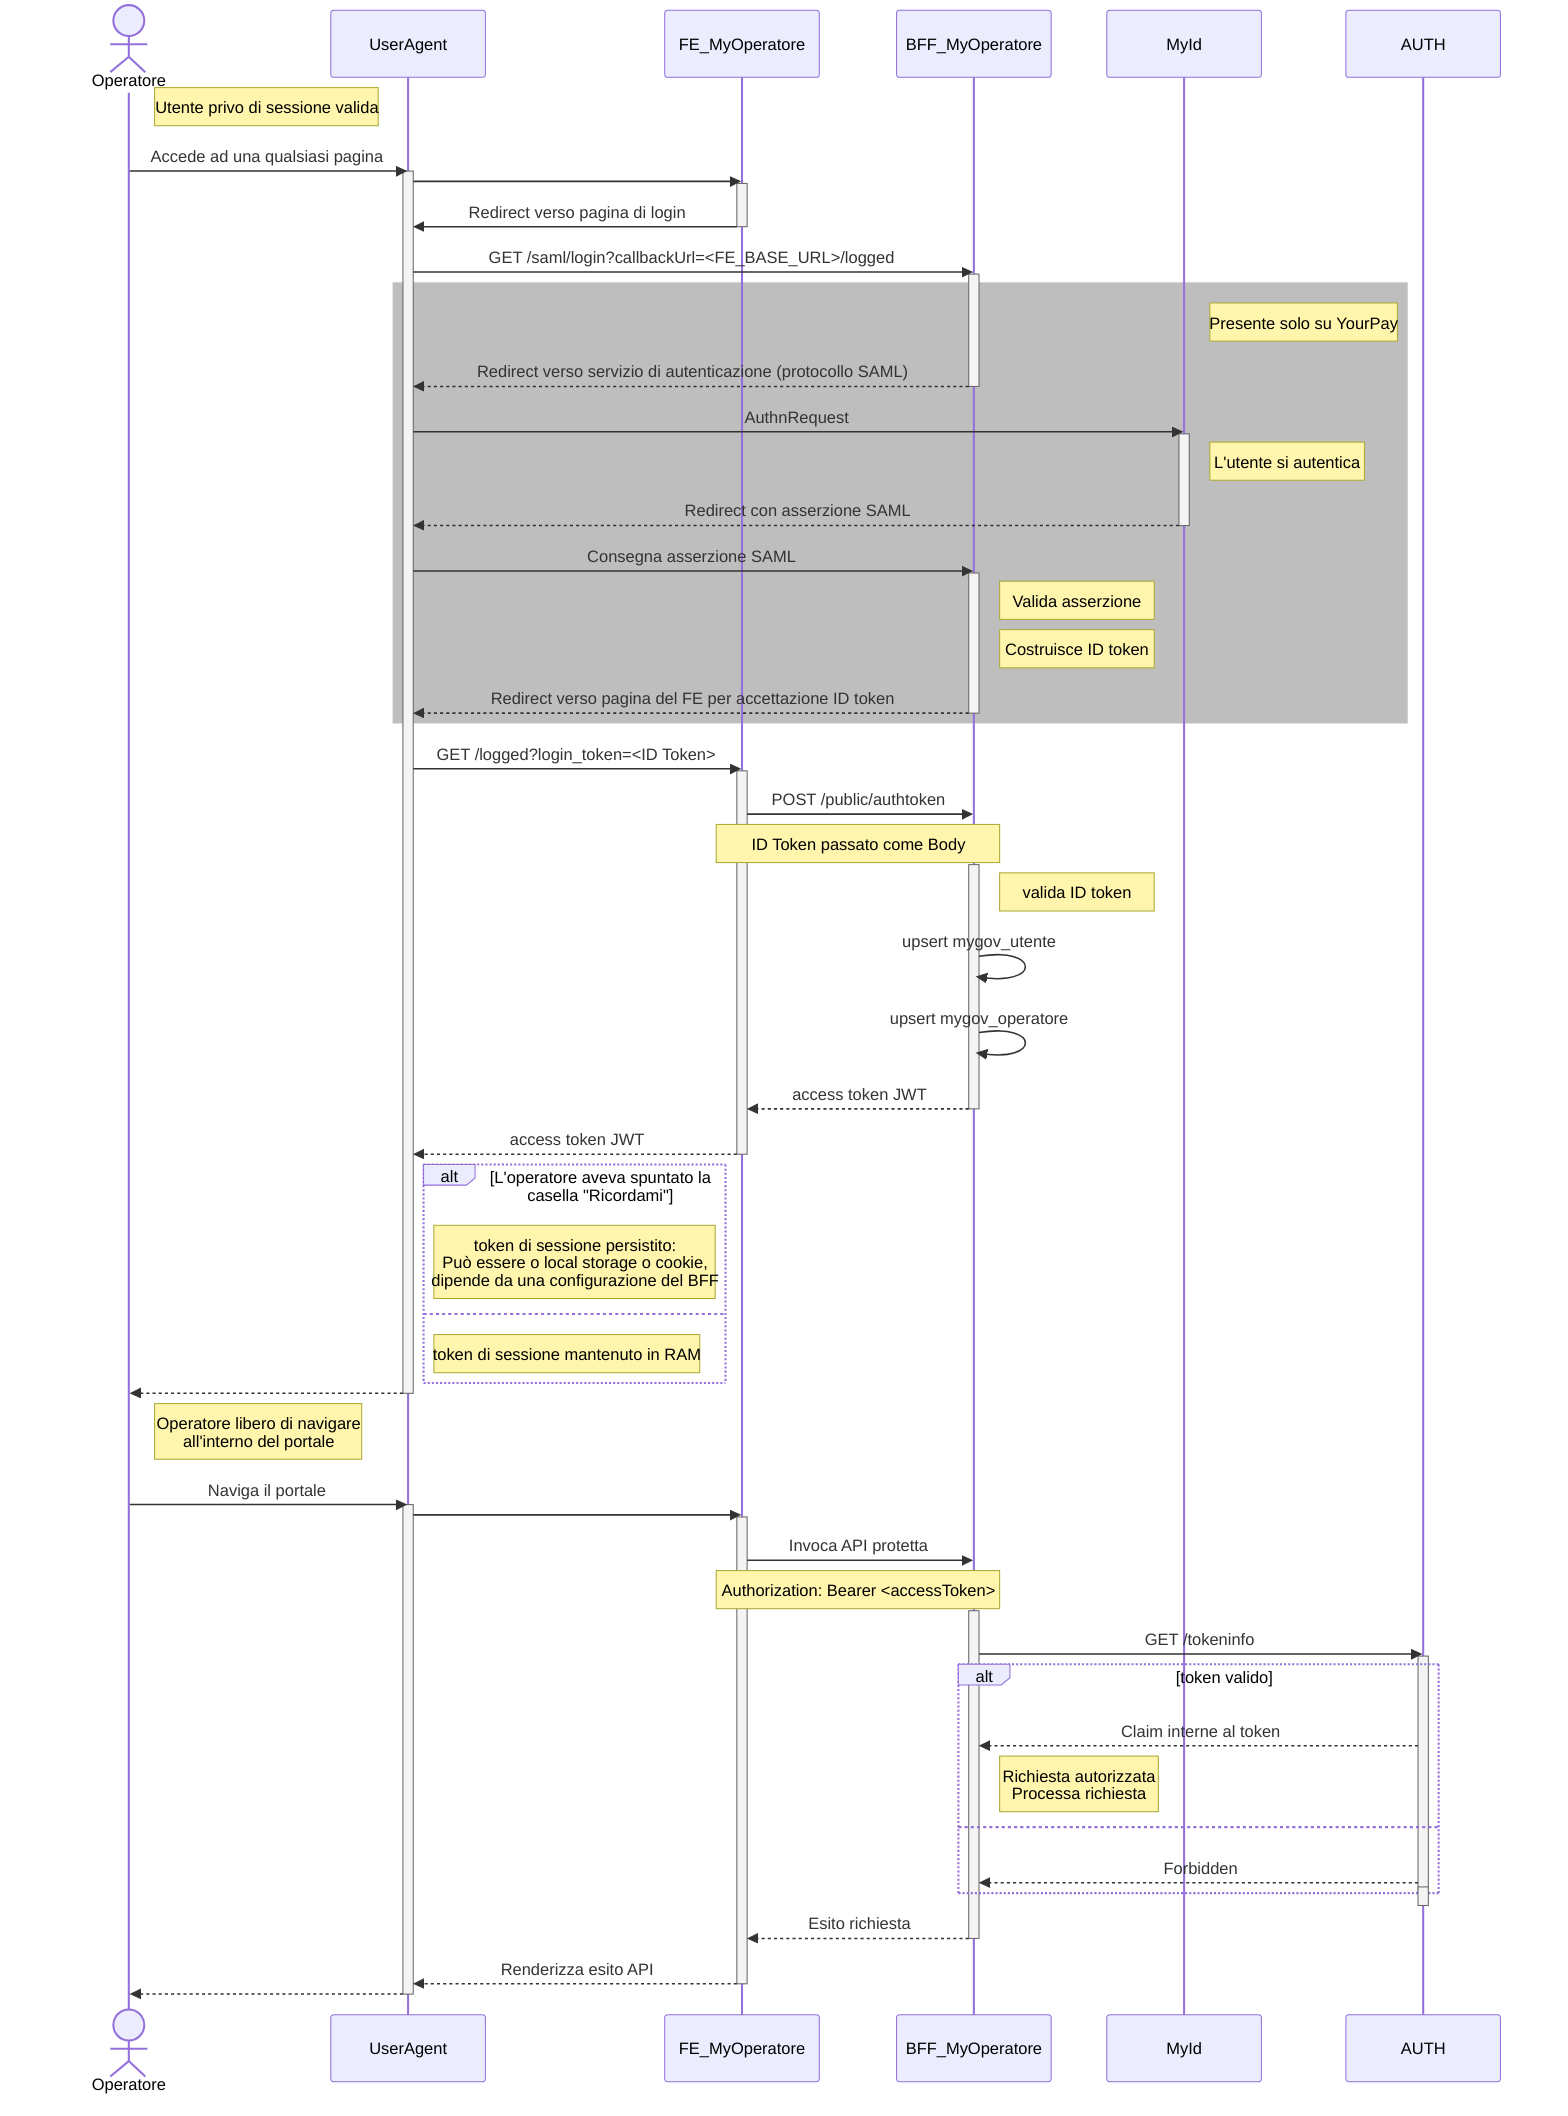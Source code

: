 sequenceDiagram
    actor Operatore
    participant UserAgent
    participant FE as FE_MyOperatore
    participant BFF as BFF_MyOperatore
    participant MyId

    note right of Operatore: Utente privo di sessione valida
    Operatore ->> UserAgent: Accede ad una qualsiasi pagina
    activate UserAgent
    UserAgent ->> FE: #
    activate FE
    FE ->> UserAgent: Redirect verso pagina di login
    deactivate FE

    UserAgent ->> BFF: GET /saml/login?callbackUrl=<FE_BASE_URL>/logged
    activate BFF
    rect rgb(190, 190, 190)
    note right of MyId: Presente solo su YourPay
    BFF -->> UserAgent: Redirect verso servizio di autenticazione (protocollo SAML)
    deactivate BFF

    UserAgent ->> MyId: AuthnRequest
    activate MyId
    note right of MyId: L'utente si autentica
    MyId -->> UserAgent: Redirect con asserzione SAML
    deactivate MyId

    UserAgent ->> BFF: Consegna asserzione SAML
    activate BFF
    note right of BFF: Valida asserzione
    note right of BFF: Costruisce ID token
    BFF -->> UserAgent: Redirect verso pagina del FE per accettazione ID token
    deactivate BFF
    end

    UserAgent ->> FE: GET /logged?login_token=<ID Token>
    activate FE

    FE ->> BFF: POST /public/authtoken
    note over FE, BFF: ID Token passato come Body
    activate BFF
    note right of BFF: valida ID token
    BFF ->> BFF: upsert mygov_utente
    BFF ->> BFF: upsert mygov_operatore
    BFF -->> FE: access token JWT
    deactivate BFF

    FE -->> UserAgent: access token JWT
    deactivate FE
    alt L'operatore aveva spuntato la casella "Ricordami"
    note right of UserAgent: token di sessione persistito:<BR />Può essere o local storage o cookie,<BR />dipende da una configurazione del BFF
    else
    note right of UserAgent: token di sessione mantenuto in RAM
    end
    UserAgent -->> Operatore: #
    deactivate UserAgent
    note right of Operatore: Operatore libero di navigare<BR />all'interno del portale

Operatore ->> UserAgent: Naviga il portale

activate UserAgent
UserAgent ->> FE: #
activate FE
FE ->> BFF: Invoca API protetta
note over FE, BFF: Authorization: Bearer <accessToken>

activate BFF
BFF ->> AUTH: GET /tokeninfo
activate AUTH
alt token valido
AUTH -->> BFF: Claim interne al token
note right of BFF: Richiesta autorizzata<BR />Processa richiesta
else
AUTH -->> BFF: Forbidden
end
deactivate AUTH

activate AUTH
deactivate AUTH

BFF -->> FE: Esito richiesta
deactivate BFF

FE -->> UserAgent: Renderizza esito API
deactivate FE
UserAgent -->> Operatore: #
deactivate UserAgent